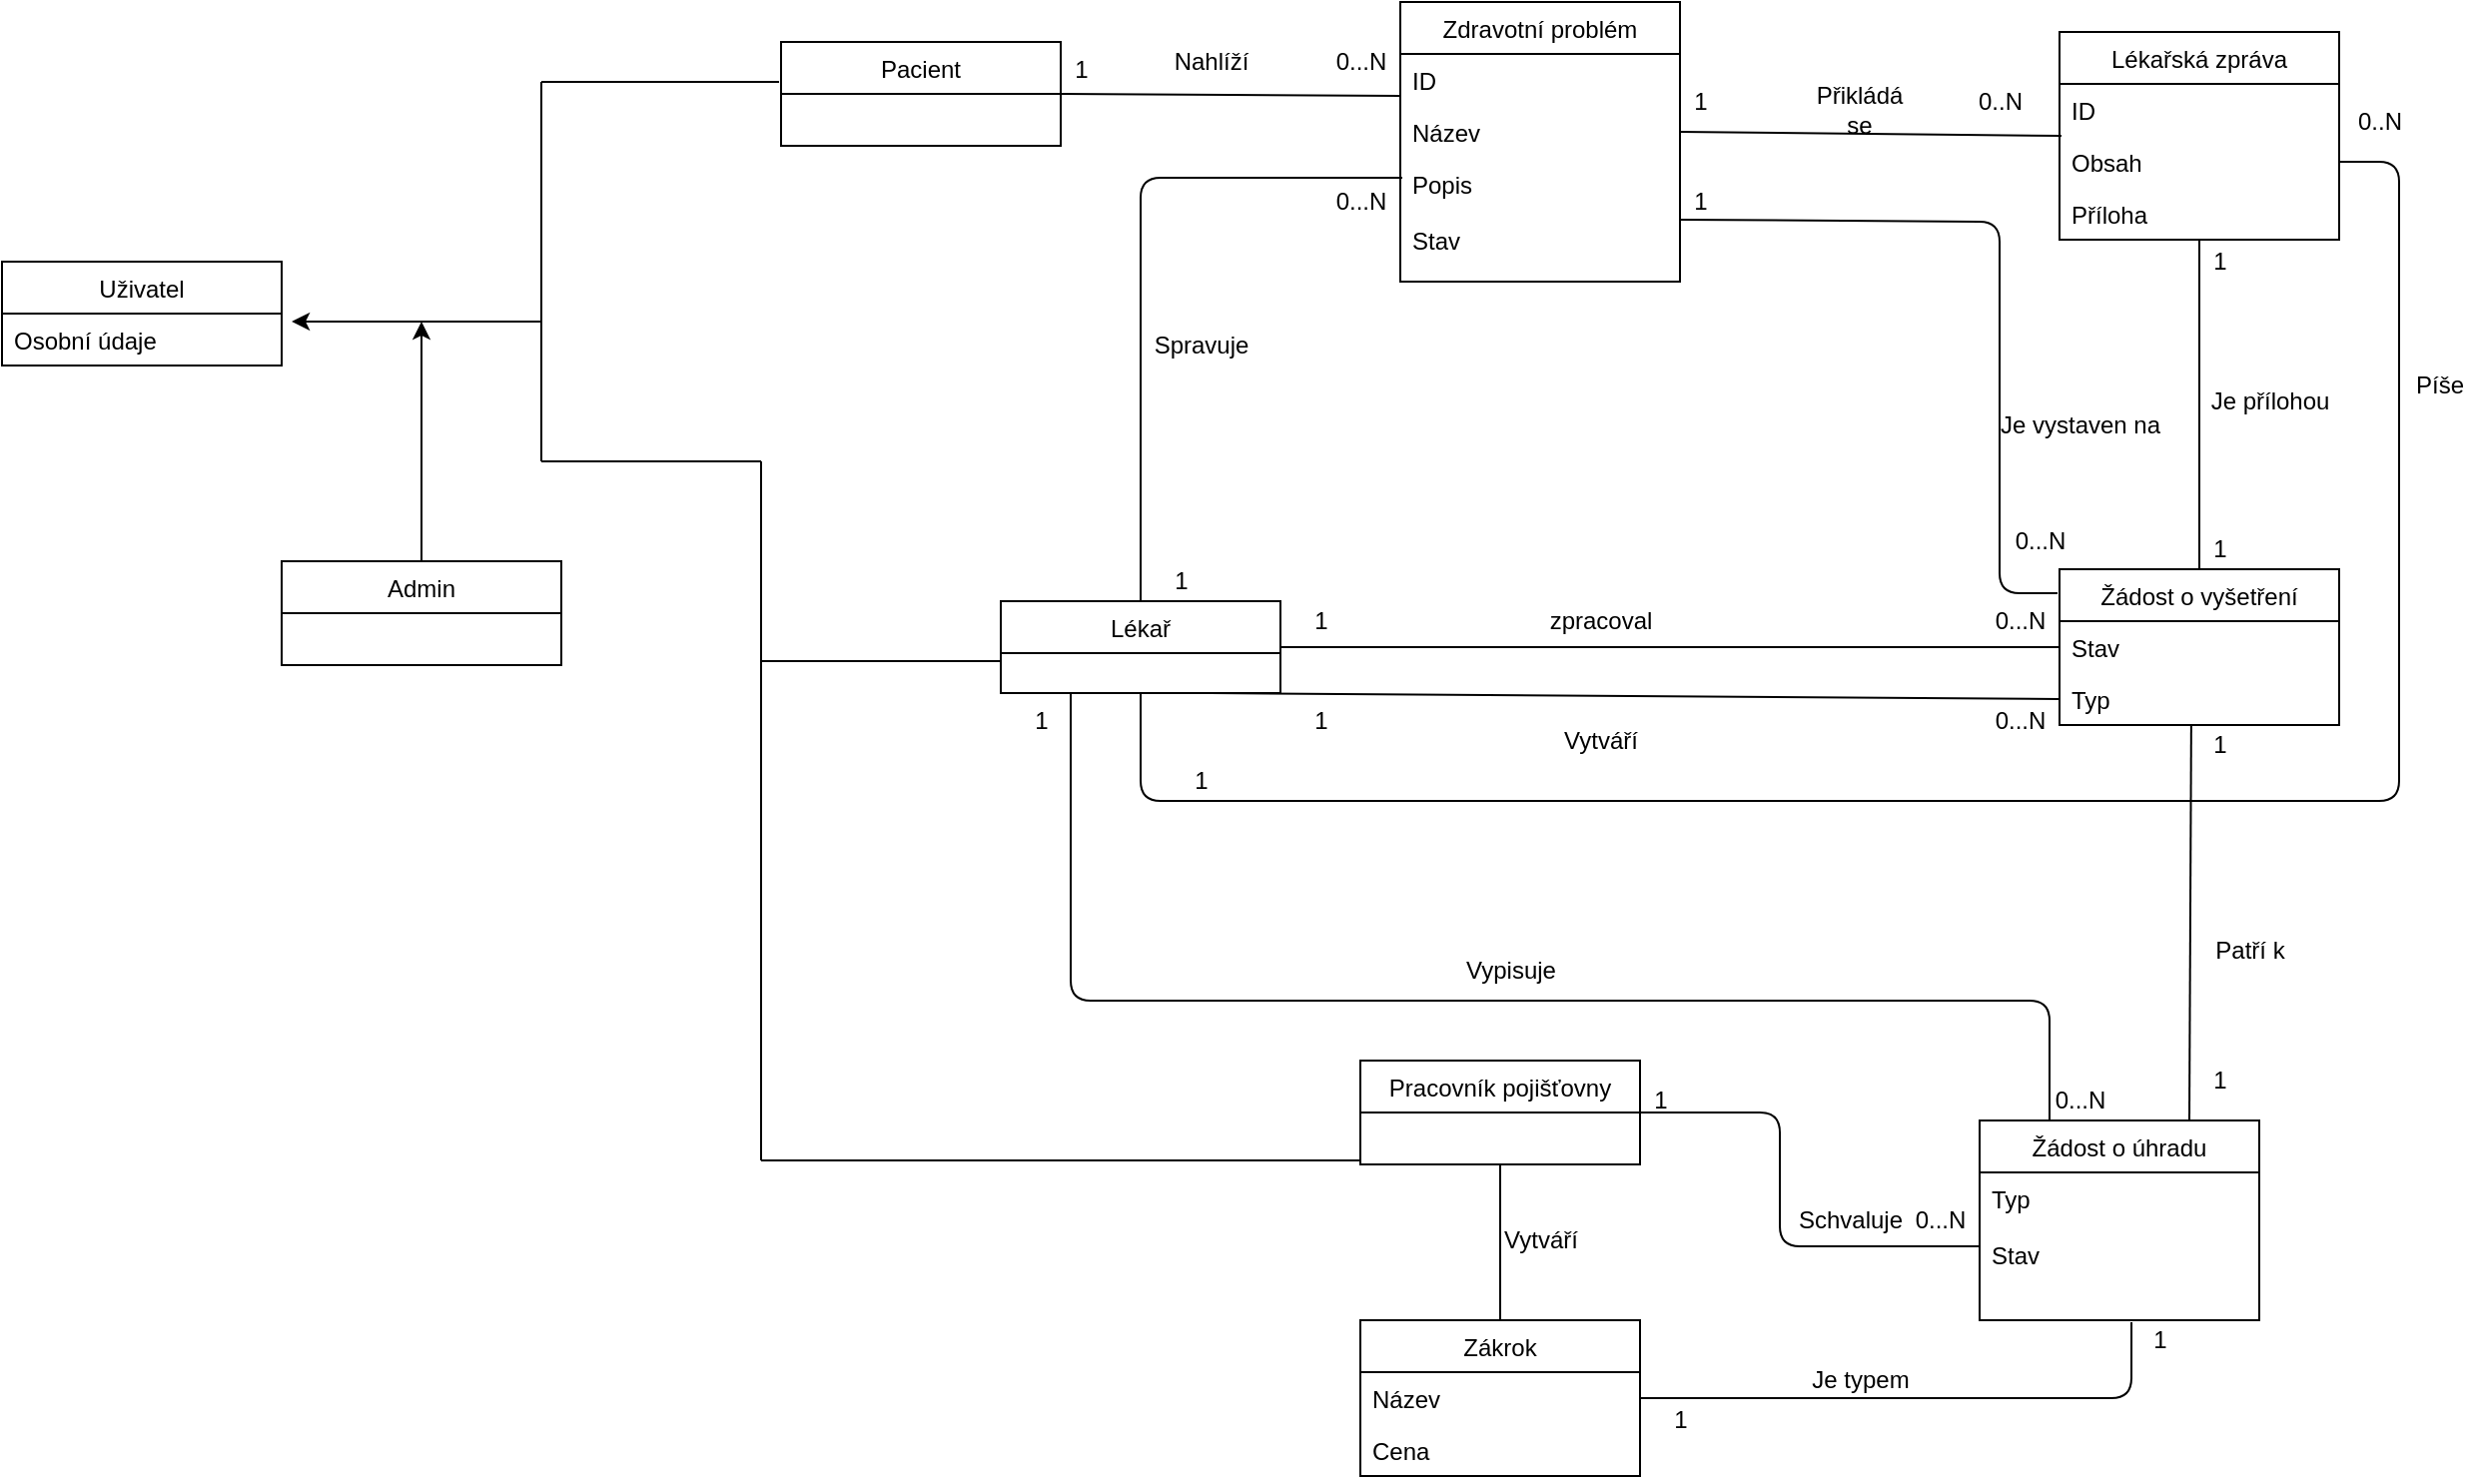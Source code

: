<mxfile version="13.8.0" type="github"><diagram id="EayW1P5Oldendm8cmSy2" name="Page-1"><mxGraphModel dx="2249" dy="774" grid="1" gridSize="10" guides="1" tooltips="1" connect="1" arrows="1" fold="1" page="1" pageScale="1" pageWidth="827" pageHeight="1169" math="0" shadow="0"><root><mxCell id="0"/><mxCell id="1" parent="0"/><mxCell id="Zur4y9Tiy8pBmD_mExO2-2" value="Uživatel" style="swimlane;fontStyle=0;childLayout=stackLayout;horizontal=1;startSize=26;fillColor=none;horizontalStack=0;resizeParent=1;resizeParentMax=0;resizeLast=0;collapsible=1;marginBottom=0;" parent="1" vertex="1"><mxGeometry x="-80" y="230" width="140" height="52" as="geometry"/></mxCell><mxCell id="Zur4y9Tiy8pBmD_mExO2-3" value="Osobní údaje" style="text;strokeColor=none;fillColor=none;align=left;verticalAlign=top;spacingLeft=4;spacingRight=4;overflow=hidden;rotatable=0;points=[[0,0.5],[1,0.5]];portConstraint=eastwest;" parent="Zur4y9Tiy8pBmD_mExO2-2" vertex="1"><mxGeometry y="26" width="140" height="26" as="geometry"/></mxCell><mxCell id="Zur4y9Tiy8pBmD_mExO2-6" value="" style="endArrow=classic;html=1;entryX=1.036;entryY=0.154;entryDx=0;entryDy=0;entryPerimeter=0;" parent="1" target="Zur4y9Tiy8pBmD_mExO2-3" edge="1"><mxGeometry width="50" height="50" relative="1" as="geometry"><mxPoint x="190" y="260" as="sourcePoint"/><mxPoint x="440" y="370" as="targetPoint"/></mxGeometry></mxCell><mxCell id="Zur4y9Tiy8pBmD_mExO2-7" value="" style="endArrow=classic;html=1;exitX=0.5;exitY=0;exitDx=0;exitDy=0;" parent="1" source="Zur4y9Tiy8pBmD_mExO2-10" edge="1"><mxGeometry width="50" height="50" relative="1" as="geometry"><mxPoint x="130" y="370" as="sourcePoint"/><mxPoint x="130" y="260" as="targetPoint"/></mxGeometry></mxCell><mxCell id="Zur4y9Tiy8pBmD_mExO2-9" value="" style="endArrow=none;html=1;" parent="1" edge="1"><mxGeometry width="50" height="50" relative="1" as="geometry"><mxPoint x="190" y="330" as="sourcePoint"/><mxPoint x="190" y="140" as="targetPoint"/><Array as="points"><mxPoint x="190" y="260"/></Array></mxGeometry></mxCell><mxCell id="Zur4y9Tiy8pBmD_mExO2-10" value="Admin" style="swimlane;fontStyle=0;childLayout=stackLayout;horizontal=1;startSize=26;fillColor=none;horizontalStack=0;resizeParent=1;resizeParentMax=0;resizeLast=0;collapsible=1;marginBottom=0;" parent="1" vertex="1"><mxGeometry x="60" y="380" width="140" height="52" as="geometry"/></mxCell><mxCell id="Zur4y9Tiy8pBmD_mExO2-14" value="" style="endArrow=none;html=1;" parent="1" edge="1"><mxGeometry width="50" height="50" relative="1" as="geometry"><mxPoint x="190" y="330" as="sourcePoint"/><mxPoint x="300" y="330" as="targetPoint"/></mxGeometry></mxCell><mxCell id="Zur4y9Tiy8pBmD_mExO2-15" value="" style="endArrow=none;html=1;entryX=-0.007;entryY=0.385;entryDx=0;entryDy=0;entryPerimeter=0;" parent="1" target="Zur4y9Tiy8pBmD_mExO2-16" edge="1"><mxGeometry width="50" height="50" relative="1" as="geometry"><mxPoint x="190" y="140" as="sourcePoint"/><mxPoint x="300" y="190" as="targetPoint"/><Array as="points"><mxPoint x="240" y="140"/></Array></mxGeometry></mxCell><mxCell id="Zur4y9Tiy8pBmD_mExO2-16" value="Pacient" style="swimlane;fontStyle=0;childLayout=stackLayout;horizontal=1;startSize=26;fillColor=none;horizontalStack=0;resizeParent=1;resizeParentMax=0;resizeLast=0;collapsible=1;marginBottom=0;" parent="1" vertex="1"><mxGeometry x="310" y="120" width="140" height="52" as="geometry"/></mxCell><mxCell id="Zur4y9Tiy8pBmD_mExO2-20" value="" style="endArrow=none;html=1;" parent="1" edge="1"><mxGeometry width="50" height="50" relative="1" as="geometry"><mxPoint x="300" y="330" as="sourcePoint"/><mxPoint x="300" y="680" as="targetPoint"/></mxGeometry></mxCell><mxCell id="Zur4y9Tiy8pBmD_mExO2-21" value="" style="endArrow=none;html=1;" parent="1" edge="1"><mxGeometry width="50" height="50" relative="1" as="geometry"><mxPoint x="300" y="430" as="sourcePoint"/><mxPoint x="420" y="430" as="targetPoint"/></mxGeometry></mxCell><mxCell id="Zur4y9Tiy8pBmD_mExO2-22" value="" style="endArrow=none;html=1;" parent="1" edge="1"><mxGeometry width="50" height="50" relative="1" as="geometry"><mxPoint x="300" y="680" as="sourcePoint"/><mxPoint x="600" y="680" as="targetPoint"/></mxGeometry></mxCell><mxCell id="Zur4y9Tiy8pBmD_mExO2-23" value="Pracovník pojišťovny" style="swimlane;fontStyle=0;childLayout=stackLayout;horizontal=1;startSize=26;fillColor=none;horizontalStack=0;resizeParent=1;resizeParentMax=0;resizeLast=0;collapsible=1;marginBottom=0;" parent="1" vertex="1"><mxGeometry x="600" y="630" width="140" height="52" as="geometry"/></mxCell><mxCell id="Zur4y9Tiy8pBmD_mExO2-27" value="" style="endArrow=none;html=1;exitX=0.5;exitY=1;exitDx=0;exitDy=0;" parent="1" source="Zur4y9Tiy8pBmD_mExO2-23" edge="1"><mxGeometry width="50" height="50" relative="1" as="geometry"><mxPoint x="360" y="470" as="sourcePoint"/><mxPoint x="670" y="760" as="targetPoint"/></mxGeometry></mxCell><mxCell id="Zur4y9Tiy8pBmD_mExO2-28" value="Zákrok" style="swimlane;fontStyle=0;childLayout=stackLayout;horizontal=1;startSize=26;fillColor=none;horizontalStack=0;resizeParent=1;resizeParentMax=0;resizeLast=0;collapsible=1;marginBottom=0;" parent="1" vertex="1"><mxGeometry x="600" y="760" width="140" height="78" as="geometry"/></mxCell><mxCell id="Zur4y9Tiy8pBmD_mExO2-29" value="Název" style="text;strokeColor=none;fillColor=none;align=left;verticalAlign=top;spacingLeft=4;spacingRight=4;overflow=hidden;rotatable=0;points=[[0,0.5],[1,0.5]];portConstraint=eastwest;" parent="Zur4y9Tiy8pBmD_mExO2-28" vertex="1"><mxGeometry y="26" width="140" height="26" as="geometry"/></mxCell><mxCell id="Zur4y9Tiy8pBmD_mExO2-30" value="Cena" style="text;strokeColor=none;fillColor=none;align=left;verticalAlign=top;spacingLeft=4;spacingRight=4;overflow=hidden;rotatable=0;points=[[0,0.5],[1,0.5]];portConstraint=eastwest;" parent="Zur4y9Tiy8pBmD_mExO2-28" vertex="1"><mxGeometry y="52" width="140" height="26" as="geometry"/></mxCell><mxCell id="Zur4y9Tiy8pBmD_mExO2-32" value="Žádost o úhradu" style="swimlane;fontStyle=0;childLayout=stackLayout;horizontal=1;startSize=26;fillColor=none;horizontalStack=0;resizeParent=1;resizeParentMax=0;resizeLast=0;collapsible=1;marginBottom=0;" parent="1" vertex="1"><mxGeometry x="910" y="660" width="140" height="100" as="geometry"/></mxCell><mxCell id="Zur4y9Tiy8pBmD_mExO2-34" value="Typ&#10;&#10;Stav" style="text;strokeColor=none;fillColor=none;align=left;verticalAlign=top;spacingLeft=4;spacingRight=4;overflow=hidden;rotatable=0;points=[[0,0.5],[1,0.5]];portConstraint=eastwest;" parent="Zur4y9Tiy8pBmD_mExO2-32" vertex="1"><mxGeometry y="26" width="140" height="74" as="geometry"/></mxCell><mxCell id="Zur4y9Tiy8pBmD_mExO2-36" value="" style="endArrow=none;html=1;exitX=1;exitY=0.5;exitDx=0;exitDy=0;entryX=0;entryY=0.5;entryDx=0;entryDy=0;" parent="1" source="Zur4y9Tiy8pBmD_mExO2-23" target="Zur4y9Tiy8pBmD_mExO2-34" edge="1"><mxGeometry width="50" height="50" relative="1" as="geometry"><mxPoint x="600" y="630" as="sourcePoint"/><mxPoint x="880" y="710" as="targetPoint"/><Array as="points"><mxPoint x="810" y="656"/><mxPoint x="810" y="723"/></Array></mxGeometry></mxCell><mxCell id="Zur4y9Tiy8pBmD_mExO2-40" value="" style="endArrow=none;html=1;exitX=1;exitY=0.5;exitDx=0;exitDy=0;entryX=0.543;entryY=1.014;entryDx=0;entryDy=0;entryPerimeter=0;" parent="1" source="Zur4y9Tiy8pBmD_mExO2-29" target="Zur4y9Tiy8pBmD_mExO2-34" edge="1"><mxGeometry width="50" height="50" relative="1" as="geometry"><mxPoint x="700" y="630" as="sourcePoint"/><mxPoint x="980" y="799" as="targetPoint"/><Array as="points"><mxPoint x="986" y="799"/></Array></mxGeometry></mxCell><mxCell id="Zur4y9Tiy8pBmD_mExO2-42" value="Lékař" style="swimlane;fontStyle=0;childLayout=stackLayout;horizontal=1;startSize=26;fillColor=none;horizontalStack=0;resizeParent=1;resizeParentMax=0;resizeLast=0;collapsible=1;marginBottom=0;" parent="1" vertex="1"><mxGeometry x="420" y="400" width="140" height="46" as="geometry"/></mxCell><mxCell id="Zur4y9Tiy8pBmD_mExO2-46" value="Zdravotní problém" style="swimlane;fontStyle=0;childLayout=stackLayout;horizontal=1;startSize=26;fillColor=none;horizontalStack=0;resizeParent=1;resizeParentMax=0;resizeLast=0;collapsible=1;marginBottom=0;" parent="1" vertex="1"><mxGeometry x="620" y="100" width="140" height="140" as="geometry"/></mxCell><mxCell id="Zur4y9Tiy8pBmD_mExO2-47" value="ID" style="text;strokeColor=none;fillColor=none;align=left;verticalAlign=top;spacingLeft=4;spacingRight=4;overflow=hidden;rotatable=0;points=[[0,0.5],[1,0.5]];portConstraint=eastwest;" parent="Zur4y9Tiy8pBmD_mExO2-46" vertex="1"><mxGeometry y="26" width="140" height="26" as="geometry"/></mxCell><mxCell id="Zur4y9Tiy8pBmD_mExO2-48" value="Název" style="text;strokeColor=none;fillColor=none;align=left;verticalAlign=top;spacingLeft=4;spacingRight=4;overflow=hidden;rotatable=0;points=[[0,0.5],[1,0.5]];portConstraint=eastwest;" parent="Zur4y9Tiy8pBmD_mExO2-46" vertex="1"><mxGeometry y="52" width="140" height="26" as="geometry"/></mxCell><mxCell id="Zur4y9Tiy8pBmD_mExO2-49" value="Popis&#10;&#10;Stav" style="text;strokeColor=none;fillColor=none;align=left;verticalAlign=top;spacingLeft=4;spacingRight=4;overflow=hidden;rotatable=0;points=[[0,0.5],[1,0.5]];portConstraint=eastwest;" parent="Zur4y9Tiy8pBmD_mExO2-46" vertex="1"><mxGeometry y="78" width="140" height="62" as="geometry"/></mxCell><mxCell id="Zur4y9Tiy8pBmD_mExO2-50" value="Lékařská zpráva" style="swimlane;fontStyle=0;childLayout=stackLayout;horizontal=1;startSize=26;fillColor=none;horizontalStack=0;resizeParent=1;resizeParentMax=0;resizeLast=0;collapsible=1;marginBottom=0;" parent="1" vertex="1"><mxGeometry x="950" y="115" width="140" height="104" as="geometry"/></mxCell><mxCell id="Zur4y9Tiy8pBmD_mExO2-51" value="ID" style="text;strokeColor=none;fillColor=none;align=left;verticalAlign=top;spacingLeft=4;spacingRight=4;overflow=hidden;rotatable=0;points=[[0,0.5],[1,0.5]];portConstraint=eastwest;" parent="Zur4y9Tiy8pBmD_mExO2-50" vertex="1"><mxGeometry y="26" width="140" height="26" as="geometry"/></mxCell><mxCell id="Zur4y9Tiy8pBmD_mExO2-52" value="Obsah" style="text;strokeColor=none;fillColor=none;align=left;verticalAlign=top;spacingLeft=4;spacingRight=4;overflow=hidden;rotatable=0;points=[[0,0.5],[1,0.5]];portConstraint=eastwest;" parent="Zur4y9Tiy8pBmD_mExO2-50" vertex="1"><mxGeometry y="52" width="140" height="26" as="geometry"/></mxCell><mxCell id="Zur4y9Tiy8pBmD_mExO2-53" value="Příloha" style="text;strokeColor=none;fillColor=none;align=left;verticalAlign=top;spacingLeft=4;spacingRight=4;overflow=hidden;rotatable=0;points=[[0,0.5],[1,0.5]];portConstraint=eastwest;" parent="Zur4y9Tiy8pBmD_mExO2-50" vertex="1"><mxGeometry y="78" width="140" height="26" as="geometry"/></mxCell><mxCell id="Zur4y9Tiy8pBmD_mExO2-58" value="" style="endArrow=none;html=1;exitX=1;exitY=0.5;exitDx=0;exitDy=0;entryX=0;entryY=0.808;entryDx=0;entryDy=0;entryPerimeter=0;" parent="1" source="Zur4y9Tiy8pBmD_mExO2-16" target="Zur4y9Tiy8pBmD_mExO2-47" edge="1"><mxGeometry width="50" height="50" relative="1" as="geometry"><mxPoint x="700" y="420" as="sourcePoint"/><mxPoint x="750" y="370" as="targetPoint"/></mxGeometry></mxCell><mxCell id="Zur4y9Tiy8pBmD_mExO2-59" value="" style="endArrow=none;html=1;exitX=1;exitY=0.5;exitDx=0;exitDy=0;entryX=0.007;entryY=1;entryDx=0;entryDy=0;entryPerimeter=0;" parent="1" source="Zur4y9Tiy8pBmD_mExO2-48" target="Zur4y9Tiy8pBmD_mExO2-51" edge="1"><mxGeometry width="50" height="50" relative="1" as="geometry"><mxPoint x="700" y="420" as="sourcePoint"/><mxPoint x="750" y="370" as="targetPoint"/></mxGeometry></mxCell><mxCell id="Zur4y9Tiy8pBmD_mExO2-60" value="" style="endArrow=none;html=1;exitX=1;exitY=0.5;exitDx=0;exitDy=0;entryX=0;entryY=0.5;entryDx=0;entryDy=0;" parent="1" source="Zur4y9Tiy8pBmD_mExO2-42" target="Zur4y9Tiy8pBmD_mExO2-55" edge="1"><mxGeometry width="50" height="50" relative="1" as="geometry"><mxPoint x="700" y="420" as="sourcePoint"/><mxPoint x="750" y="370" as="targetPoint"/></mxGeometry></mxCell><mxCell id="Zur4y9Tiy8pBmD_mExO2-61" value="" style="endArrow=none;html=1;exitX=1;exitY=0.5;exitDx=0;exitDy=0;entryX=-0.007;entryY=0.154;entryDx=0;entryDy=0;entryPerimeter=0;" parent="1" source="Zur4y9Tiy8pBmD_mExO2-49" target="Zur4y9Tiy8pBmD_mExO2-54" edge="1"><mxGeometry width="50" height="50" relative="1" as="geometry"><mxPoint x="820" y="340" as="sourcePoint"/><mxPoint x="920" y="400" as="targetPoint"/><Array as="points"><mxPoint x="920" y="210"/><mxPoint x="920" y="396"/></Array></mxGeometry></mxCell><mxCell id="Zur4y9Tiy8pBmD_mExO2-62" value="" style="endArrow=none;html=1;exitX=0.5;exitY=0;exitDx=0;exitDy=0;entryX=0.007;entryY=0.161;entryDx=0;entryDy=0;entryPerimeter=0;" parent="1" source="Zur4y9Tiy8pBmD_mExO2-42" target="Zur4y9Tiy8pBmD_mExO2-49" edge="1"><mxGeometry width="50" height="50" relative="1" as="geometry"><mxPoint x="700" y="420" as="sourcePoint"/><mxPoint x="490" y="190" as="targetPoint"/><Array as="points"><mxPoint x="490" y="188"/></Array></mxGeometry></mxCell><mxCell id="Zur4y9Tiy8pBmD_mExO2-63" value="" style="endArrow=none;html=1;exitX=0.5;exitY=0;exitDx=0;exitDy=0;" parent="1" source="Zur4y9Tiy8pBmD_mExO2-54" target="Zur4y9Tiy8pBmD_mExO2-53" edge="1"><mxGeometry width="50" height="50" relative="1" as="geometry"><mxPoint x="700" y="420" as="sourcePoint"/><mxPoint x="750" y="370" as="targetPoint"/></mxGeometry></mxCell><mxCell id="Zur4y9Tiy8pBmD_mExO2-65" value="" style="endArrow=none;html=1;exitX=0.75;exitY=1;exitDx=0;exitDy=0;entryX=0;entryY=0.5;entryDx=0;entryDy=0;" parent="1" source="Zur4y9Tiy8pBmD_mExO2-42" target="Zur4y9Tiy8pBmD_mExO2-56" edge="1"><mxGeometry width="50" height="50" relative="1" as="geometry"><mxPoint x="700" y="530" as="sourcePoint"/><mxPoint x="750" y="480" as="targetPoint"/></mxGeometry></mxCell><mxCell id="Zur4y9Tiy8pBmD_mExO2-66" value="" style="endArrow=none;html=1;exitX=0.5;exitY=1;exitDx=0;exitDy=0;entryX=1;entryY=0.5;entryDx=0;entryDy=0;" parent="1" source="Zur4y9Tiy8pBmD_mExO2-42" target="Zur4y9Tiy8pBmD_mExO2-52" edge="1"><mxGeometry width="50" height="50" relative="1" as="geometry"><mxPoint x="700" y="420" as="sourcePoint"/><mxPoint x="750" y="370" as="targetPoint"/><Array as="points"><mxPoint x="490" y="500"/><mxPoint x="1120" y="500"/><mxPoint x="1120" y="180"/></Array></mxGeometry></mxCell><mxCell id="Zur4y9Tiy8pBmD_mExO2-67" value="zpracoval" style="text;html=1;align=center;verticalAlign=middle;resizable=0;points=[];autosize=1;" parent="1" vertex="1"><mxGeometry x="685" y="400" width="70" height="20" as="geometry"/></mxCell><mxCell id="Zur4y9Tiy8pBmD_mExO2-68" value="Vytváří" style="text;html=1;align=center;verticalAlign=middle;resizable=0;points=[];autosize=1;" parent="1" vertex="1"><mxGeometry x="695" y="460" width="50" height="20" as="geometry"/></mxCell><mxCell id="Zur4y9Tiy8pBmD_mExO2-69" value="1" style="text;html=1;align=center;verticalAlign=middle;resizable=0;points=[];autosize=1;" parent="1" vertex="1"><mxGeometry x="510" y="480" width="20" height="20" as="geometry"/></mxCell><mxCell id="Zur4y9Tiy8pBmD_mExO2-70" value="0..N" style="text;html=1;align=center;verticalAlign=middle;resizable=0;points=[];autosize=1;" parent="1" vertex="1"><mxGeometry x="1090" y="150" width="40" height="20" as="geometry"/></mxCell><mxCell id="Zur4y9Tiy8pBmD_mExO2-71" value="Píše" style="text;html=1;align=center;verticalAlign=middle;resizable=0;points=[];autosize=1;" parent="1" vertex="1"><mxGeometry x="1120" y="282" width="40" height="20" as="geometry"/></mxCell><mxCell id="Zur4y9Tiy8pBmD_mExO2-72" value="1" style="text;html=1;align=center;verticalAlign=middle;resizable=0;points=[];autosize=1;" parent="1" vertex="1"><mxGeometry x="570" y="400" width="20" height="20" as="geometry"/></mxCell><mxCell id="Zur4y9Tiy8pBmD_mExO2-73" value="0...N" style="text;html=1;align=center;verticalAlign=middle;resizable=0;points=[];autosize=1;" parent="1" vertex="1"><mxGeometry x="910" y="400" width="40" height="20" as="geometry"/></mxCell><mxCell id="Zur4y9Tiy8pBmD_mExO2-74" value="1" style="text;html=1;align=center;verticalAlign=middle;resizable=0;points=[];autosize=1;" parent="1" vertex="1"><mxGeometry x="570" y="450" width="20" height="20" as="geometry"/></mxCell><mxCell id="Zur4y9Tiy8pBmD_mExO2-75" value="0...N" style="text;html=1;align=center;verticalAlign=middle;resizable=0;points=[];autosize=1;" parent="1" vertex="1"><mxGeometry x="910" y="450" width="40" height="20" as="geometry"/></mxCell><mxCell id="Zur4y9Tiy8pBmD_mExO2-76" value="" style="endArrow=none;html=1;exitX=0.25;exitY=1;exitDx=0;exitDy=0;entryX=0.25;entryY=0;entryDx=0;entryDy=0;" parent="1" source="Zur4y9Tiy8pBmD_mExO2-42" target="Zur4y9Tiy8pBmD_mExO2-32" edge="1"><mxGeometry width="50" height="50" relative="1" as="geometry"><mxPoint x="700" y="530" as="sourcePoint"/><mxPoint x="750" y="480" as="targetPoint"/><Array as="points"><mxPoint x="455" y="600"/><mxPoint x="945" y="600"/></Array></mxGeometry></mxCell><mxCell id="Zur4y9Tiy8pBmD_mExO2-77" value="Spravuje" style="text;html=1;align=center;verticalAlign=middle;resizable=0;points=[];autosize=1;" parent="1" vertex="1"><mxGeometry x="490" y="262" width="60" height="20" as="geometry"/></mxCell><mxCell id="Zur4y9Tiy8pBmD_mExO2-78" value="Nahlíží" style="text;html=1;align=center;verticalAlign=middle;resizable=0;points=[];autosize=1;" parent="1" vertex="1"><mxGeometry x="500" y="120" width="50" height="20" as="geometry"/></mxCell><mxCell id="Zur4y9Tiy8pBmD_mExO2-79" value="Přikládá se" style="text;html=1;strokeColor=none;fillColor=none;align=center;verticalAlign=middle;whiteSpace=wrap;rounded=0;" parent="1" vertex="1"><mxGeometry x="830" y="144" width="40" height="20" as="geometry"/></mxCell><mxCell id="Zur4y9Tiy8pBmD_mExO2-80" value="Je přílohou" style="text;html=1;align=center;verticalAlign=middle;resizable=0;points=[];autosize=1;" parent="1" vertex="1"><mxGeometry x="1020" y="290" width="70" height="20" as="geometry"/></mxCell><mxCell id="Zur4y9Tiy8pBmD_mExO2-81" value="Je vystaven na" style="text;html=1;align=center;verticalAlign=middle;resizable=0;points=[];autosize=1;" parent="1" vertex="1"><mxGeometry x="910" y="302" width="100" height="20" as="geometry"/></mxCell><mxCell id="Zur4y9Tiy8pBmD_mExO2-82" value="" style="endArrow=none;html=1;exitX=0.75;exitY=0;exitDx=0;exitDy=0;entryX=0.471;entryY=1;entryDx=0;entryDy=0;entryPerimeter=0;" parent="1" source="Zur4y9Tiy8pBmD_mExO2-32" target="Zur4y9Tiy8pBmD_mExO2-56" edge="1"><mxGeometry width="50" height="50" relative="1" as="geometry"><mxPoint x="990" y="620" as="sourcePoint"/><mxPoint x="1040" y="570" as="targetPoint"/></mxGeometry></mxCell><mxCell id="Zur4y9Tiy8pBmD_mExO2-83" value="Patří k" style="text;html=1;align=center;verticalAlign=middle;resizable=0;points=[];autosize=1;" parent="1" vertex="1"><mxGeometry x="1020" y="565" width="50" height="20" as="geometry"/></mxCell><mxCell id="Zur4y9Tiy8pBmD_mExO2-84" value="Je typem" style="text;html=1;align=center;verticalAlign=middle;resizable=0;points=[];autosize=1;" parent="1" vertex="1"><mxGeometry x="820" y="780" width="60" height="20" as="geometry"/></mxCell><mxCell id="Zur4y9Tiy8pBmD_mExO2-85" value="Schvaluje" style="text;html=1;align=center;verticalAlign=middle;resizable=0;points=[];autosize=1;" parent="1" vertex="1"><mxGeometry x="810" y="700" width="70" height="20" as="geometry"/></mxCell><mxCell id="Zur4y9Tiy8pBmD_mExO2-86" value="Vytváří" style="text;html=1;align=center;verticalAlign=middle;resizable=0;points=[];autosize=1;" parent="1" vertex="1"><mxGeometry x="665" y="710" width="50" height="20" as="geometry"/></mxCell><mxCell id="Zur4y9Tiy8pBmD_mExO2-87" value="Vypisuje" style="text;html=1;align=center;verticalAlign=middle;resizable=0;points=[];autosize=1;" parent="1" vertex="1"><mxGeometry x="645" y="575" width="60" height="20" as="geometry"/></mxCell><mxCell id="Zur4y9Tiy8pBmD_mExO2-88" value="0..N" style="text;html=1;align=center;verticalAlign=middle;resizable=0;points=[];autosize=1;" parent="1" vertex="1"><mxGeometry x="900" y="140" width="40" height="20" as="geometry"/></mxCell><mxCell id="Zur4y9Tiy8pBmD_mExO2-89" value="1" style="text;html=1;align=center;verticalAlign=middle;resizable=0;points=[];autosize=1;" parent="1" vertex="1"><mxGeometry x="760" y="140" width="20" height="20" as="geometry"/></mxCell><mxCell id="Zur4y9Tiy8pBmD_mExO2-90" value="0...N" style="text;html=1;align=center;verticalAlign=middle;resizable=0;points=[];autosize=1;" parent="1" vertex="1"><mxGeometry x="920" y="360" width="40" height="20" as="geometry"/></mxCell><mxCell id="Zur4y9Tiy8pBmD_mExO2-91" value="1" style="text;html=1;align=center;verticalAlign=middle;resizable=0;points=[];autosize=1;" parent="1" vertex="1"><mxGeometry x="760" y="190" width="20" height="20" as="geometry"/></mxCell><mxCell id="Zur4y9Tiy8pBmD_mExO2-92" value="1" style="text;html=1;align=center;verticalAlign=middle;resizable=0;points=[];autosize=1;" parent="1" vertex="1"><mxGeometry x="1020" y="630" width="20" height="20" as="geometry"/></mxCell><mxCell id="Zur4y9Tiy8pBmD_mExO2-93" value="1" style="text;html=1;align=center;verticalAlign=middle;resizable=0;points=[];autosize=1;" parent="1" vertex="1"><mxGeometry x="1020" y="462" width="20" height="20" as="geometry"/></mxCell><mxCell id="Zur4y9Tiy8pBmD_mExO2-94" value="0...N" style="text;html=1;align=center;verticalAlign=middle;resizable=0;points=[];autosize=1;" parent="1" vertex="1"><mxGeometry x="940" y="640" width="40" height="20" as="geometry"/></mxCell><mxCell id="Zur4y9Tiy8pBmD_mExO2-95" value="1" style="text;html=1;align=center;verticalAlign=middle;resizable=0;points=[];autosize=1;" parent="1" vertex="1"><mxGeometry x="370" y="450" width="140" height="20" as="geometry"/></mxCell><mxCell id="Zur4y9Tiy8pBmD_mExO2-96" value="1" style="text;html=1;align=center;verticalAlign=middle;resizable=0;points=[];autosize=1;" parent="1" vertex="1"><mxGeometry x="500" y="380" width="20" height="20" as="geometry"/></mxCell><mxCell id="Zur4y9Tiy8pBmD_mExO2-97" value="0...N" style="text;html=1;align=center;verticalAlign=middle;resizable=0;points=[];autosize=1;" parent="1" vertex="1"><mxGeometry x="580" y="190" width="40" height="20" as="geometry"/></mxCell><mxCell id="Zur4y9Tiy8pBmD_mExO2-98" value="1" style="text;html=1;align=center;verticalAlign=middle;resizable=0;points=[];autosize=1;" parent="1" vertex="1"><mxGeometry x="1020" y="364" width="20" height="20" as="geometry"/></mxCell><mxCell id="Zur4y9Tiy8pBmD_mExO2-99" value="1" style="text;html=1;align=center;verticalAlign=middle;resizable=0;points=[];autosize=1;" parent="1" vertex="1"><mxGeometry x="1020" y="220" width="20" height="20" as="geometry"/></mxCell><mxCell id="Zur4y9Tiy8pBmD_mExO2-100" value="1" style="text;html=1;align=center;verticalAlign=middle;resizable=0;points=[];autosize=1;" parent="1" vertex="1"><mxGeometry x="750" y="800" width="20" height="20" as="geometry"/></mxCell><mxCell id="Zur4y9Tiy8pBmD_mExO2-101" value="1" style="text;html=1;align=center;verticalAlign=middle;resizable=0;points=[];autosize=1;" parent="1" vertex="1"><mxGeometry x="990" y="760" width="20" height="20" as="geometry"/></mxCell><mxCell id="Zur4y9Tiy8pBmD_mExO2-102" value="0...N" style="text;html=1;align=center;verticalAlign=middle;resizable=0;points=[];autosize=1;" parent="1" vertex="1"><mxGeometry x="870" y="700" width="40" height="20" as="geometry"/></mxCell><mxCell id="Zur4y9Tiy8pBmD_mExO2-103" value="1" style="text;html=1;align=center;verticalAlign=middle;resizable=0;points=[];autosize=1;" parent="1" vertex="1"><mxGeometry x="740" y="640" width="20" height="20" as="geometry"/></mxCell><mxCell id="Zur4y9Tiy8pBmD_mExO2-54" value="Žádost o vyšetření" style="swimlane;fontStyle=0;childLayout=stackLayout;horizontal=1;startSize=26;fillColor=none;horizontalStack=0;resizeParent=1;resizeParentMax=0;resizeLast=0;collapsible=1;marginBottom=0;" parent="1" vertex="1"><mxGeometry x="950" y="384" width="140" height="78" as="geometry"/></mxCell><mxCell id="Zur4y9Tiy8pBmD_mExO2-55" value="Stav" style="text;strokeColor=none;fillColor=none;align=left;verticalAlign=top;spacingLeft=4;spacingRight=4;overflow=hidden;rotatable=0;points=[[0,0.5],[1,0.5]];portConstraint=eastwest;" parent="Zur4y9Tiy8pBmD_mExO2-54" vertex="1"><mxGeometry y="26" width="140" height="26" as="geometry"/></mxCell><mxCell id="Zur4y9Tiy8pBmD_mExO2-56" value="Typ" style="text;strokeColor=none;fillColor=none;align=left;verticalAlign=top;spacingLeft=4;spacingRight=4;overflow=hidden;rotatable=0;points=[[0,0.5],[1,0.5]];portConstraint=eastwest;" parent="Zur4y9Tiy8pBmD_mExO2-54" vertex="1"><mxGeometry y="52" width="140" height="26" as="geometry"/></mxCell><mxCell id="Zur4y9Tiy8pBmD_mExO2-104" value="0...N" style="text;html=1;align=center;verticalAlign=middle;resizable=0;points=[];autosize=1;" parent="1" vertex="1"><mxGeometry x="580" y="120" width="40" height="20" as="geometry"/></mxCell><mxCell id="Zur4y9Tiy8pBmD_mExO2-106" value="1" style="text;html=1;align=center;verticalAlign=middle;resizable=0;points=[];autosize=1;" parent="1" vertex="1"><mxGeometry x="450" y="124" width="20" height="20" as="geometry"/></mxCell></root></mxGraphModel></diagram></mxfile>